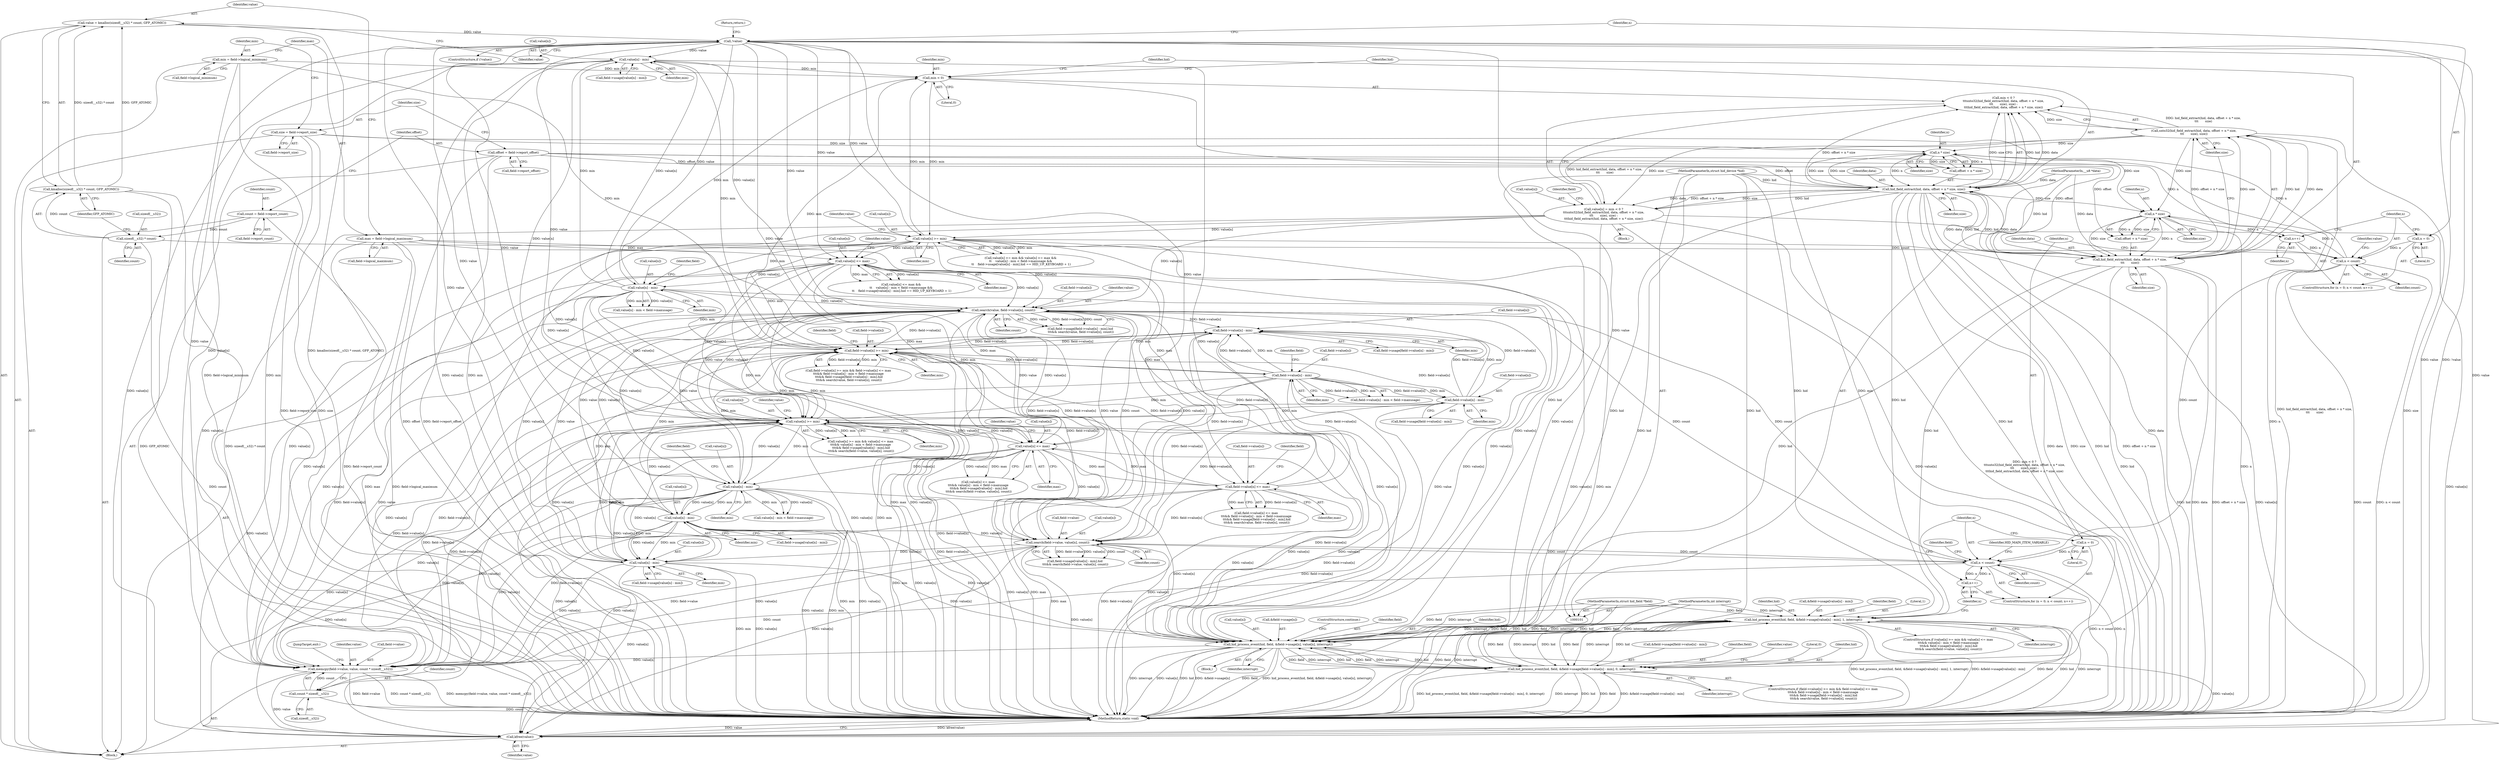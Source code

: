 digraph "0_linux_50220dead1650609206efe91f0cc116132d59b3f@API" {
"1000392" [label="(Call,memcpy(field->value, value, count * sizeof(__s32)))"];
"1000325" [label="(Call,field->value[n] - min)"];
"1000285" [label="(Call,field->value[n] - min)"];
"1000276" [label="(Call,field->value[n] <= max)"];
"1000268" [label="(Call,field->value[n] >= min)"];
"1000309" [label="(Call,search(value, field->value[n], count))"];
"1000342" [label="(Call,value[n] <= max)"];
"1000148" [label="(Call,!value)"];
"1000139" [label="(Call,value = kmalloc(sizeof(__s32) * count, GFP_ATOMIC))"];
"1000141" [label="(Call,kmalloc(sizeof(__s32) * count, GFP_ATOMIC))"];
"1000142" [label="(Call,sizeof(__s32) * count)"];
"1000109" [label="(Call,count = field->report_count)"];
"1000336" [label="(Call,value[n] >= min)"];
"1000363" [label="(Call,value[n] - min)"];
"1000349" [label="(Call,value[n] - min)"];
"1000225" [label="(Call,value[n] - min)"];
"1000211" [label="(Call,value[n] - min)"];
"1000204" [label="(Call,value[n] <= max)"];
"1000198" [label="(Call,value[n] >= min)"];
"1000161" [label="(Call,value[n] = min < 0 ?\n\t\t\tsnto32(hid_field_extract(hid, data, offset + n * size,\n\t\t\t       size), size) :\n\t\t\thid_field_extract(hid, data, offset + n * size, size))"];
"1000169" [label="(Call,snto32(hid_field_extract(hid, data, offset + n * size,\n\t\t\t       size), size))"];
"1000170" [label="(Call,hid_field_extract(hid, data, offset + n * size,\n\t\t\t       size))"];
"1000180" [label="(Call,hid_field_extract(hid, data, offset + n * size, size))"];
"1000102" [label="(MethodParameterIn,struct hid_device *hid)"];
"1000104" [label="(MethodParameterIn,__u8 *data)"];
"1000115" [label="(Call,offset = field->report_offset)"];
"1000185" [label="(Call,n * size)"];
"1000155" [label="(Call,n < count)"];
"1000158" [label="(Call,n++)"];
"1000175" [label="(Call,n * size)"];
"1000121" [label="(Call,size = field->report_size)"];
"1000152" [label="(Call,n = 0)"];
"1000166" [label="(Call,min < 0)"];
"1000127" [label="(Call,min = field->logical_minimum)"];
"1000133" [label="(Call,max = field->logical_maximum)"];
"1000369" [label="(Call,search(field->value, value[n], count))"];
"1000301" [label="(Call,field->value[n] - min)"];
"1000239" [label="(Call,n < count)"];
"1000236" [label="(Call,n = 0)"];
"1000242" [label="(Call,n++)"];
"1000252" [label="(Call,hid_process_event(hid, field, &field->usage[n], value[n], interrupt))"];
"1000377" [label="(Call,hid_process_event(hid, field, &field->usage[value[n] - min], 1, interrupt))"];
"1000317" [label="(Call,hid_process_event(hid, field, &field->usage[field->value[n] - min], 0, interrupt))"];
"1000103" [label="(MethodParameterIn,struct hid_field *field)"];
"1000105" [label="(MethodParameterIn,int interrupt)"];
"1000385" [label="(Call,value[n] - min)"];
"1000397" [label="(Call,count * sizeof(__s32))"];
"1000402" [label="(Call,kfree(value))"];
"1000204" [label="(Call,value[n] <= max)"];
"1000104" [label="(MethodParameterIn,__u8 *data)"];
"1000110" [label="(Identifier,count)"];
"1000340" [label="(Identifier,min)"];
"1000276" [label="(Call,field->value[n] <= max)"];
"1000225" [label="(Call,value[n] - min)"];
"1000172" [label="(Identifier,data)"];
"1000178" [label="(Identifier,size)"];
"1000103" [label="(MethodParameterIn,struct hid_field *field)"];
"1000268" [label="(Call,field->value[n] >= min)"];
"1000180" [label="(Call,hid_field_extract(hid, data, offset + n * size, size))"];
"1000251" [label="(Block,)"];
"1000105" [label="(MethodParameterIn,int interrupt)"];
"1000162" [label="(Call,value[n])"];
"1000351" [label="(Identifier,value)"];
"1000116" [label="(Identifier,offset)"];
"1000194" [label="(Identifier,field)"];
"1000175" [label="(Call,n * size)"];
"1000198" [label="(Call,value[n] >= min)"];
"1000215" [label="(Identifier,min)"];
"1000122" [label="(Identifier,size)"];
"1000176" [label="(Identifier,n)"];
"1000242" [label="(Call,n++)"];
"1000334" [label="(ControlStructure,if (value[n] >= min && value[n] <= max\n\t\t\t&& value[n] - min < field->maxusage\n \t\t\t&& field->usage[value[n] - min].hid\n \t\t\t&& search(field->value, value[n], count)))"];
"1000378" [label="(Identifier,hid)"];
"1000150" [label="(Return,return;)"];
"1000397" [label="(Call,count * sizeof(__s32))"];
"1000212" [label="(Call,value[n])"];
"1000253" [label="(Identifier,hid)"];
"1000188" [label="(Identifier,size)"];
"1000355" [label="(Identifier,field)"];
"1000181" [label="(Identifier,hid)"];
"1000403" [label="(Identifier,value)"];
"1000311" [label="(Call,field->value[n])"];
"1000321" [label="(Call,field->usage[field->value[n] - min])"];
"1000226" [label="(Call,value[n])"];
"1000275" [label="(Call,field->value[n] <= max\n\t\t\t&& field->value[n] - min < field->maxusage\n \t\t\t&& field->usage[field->value[n] - min].hid\n \t\t\t&& search(value, field->value[n], count))"];
"1000285" [label="(Call,field->value[n] - min)"];
"1000377" [label="(Call,hid_process_event(hid, field, &field->usage[value[n] - min], 1, interrupt))"];
"1000154" [label="(Literal,0)"];
"1000182" [label="(Identifier,data)"];
"1000320" [label="(Call,&field->usage[field->value[n] - min])"];
"1000152" [label="(Call,n = 0)"];
"1000243" [label="(Identifier,n)"];
"1000316" [label="(Identifier,count)"];
"1000367" [label="(Identifier,min)"];
"1000165" [label="(Call,min < 0 ?\n\t\t\tsnto32(hid_field_extract(hid, data, offset + n * size,\n\t\t\t       size), size) :\n\t\t\thid_field_extract(hid, data, offset + n * size, size))"];
"1000240" [label="(Identifier,n)"];
"1000309" [label="(Call,search(value, field->value[n], count))"];
"1000331" [label="(Identifier,min)"];
"1000247" [label="(Identifier,HID_MAIN_ITEM_VARIABLE)"];
"1000279" [label="(Identifier,field)"];
"1000121" [label="(Call,size = field->report_size)"];
"1000342" [label="(Call,value[n] <= max)"];
"1000151" [label="(ControlStructure,for (n = 0; n < count; n++))"];
"1000148" [label="(Call,!value)"];
"1000147" [label="(ControlStructure,if (!value))"];
"1000239" [label="(Call,n < count)"];
"1000319" [label="(Identifier,field)"];
"1000326" [label="(Call,field->value[n])"];
"1000145" [label="(Identifier,count)"];
"1000106" [label="(Block,)"];
"1000359" [label="(Call,field->usage[value[n] - min])"];
"1000177" [label="(Identifier,size)"];
"1000146" [label="(Identifier,GFP_ATOMIC)"];
"1000115" [label="(Call,offset = field->report_offset)"];
"1000401" [label="(JumpTarget,exit:)"];
"1000168" [label="(Literal,0)"];
"1000357" [label="(Call,field->usage[value[n] - min].hid\n \t\t\t&& search(field->value, value[n], count))"];
"1000161" [label="(Call,value[n] = min < 0 ?\n\t\t\tsnto32(hid_field_extract(hid, data, offset + n * size,\n\t\t\t       size), size) :\n\t\t\thid_field_extract(hid, data, offset + n * size, size))"];
"1000286" [label="(Call,field->value[n])"];
"1000156" [label="(Identifier,n)"];
"1000111" [label="(Call,field->report_count)"];
"1000133" [label="(Call,max = field->logical_maximum)"];
"1000269" [label="(Call,field->value[n])"];
"1000149" [label="(Identifier,value)"];
"1000370" [label="(Call,field->value)"];
"1000139" [label="(Call,value = kmalloc(sizeof(__s32) * count, GFP_ATOMIC))"];
"1000267" [label="(Call,field->value[n] >= min && field->value[n] <= max\n\t\t\t&& field->value[n] - min < field->maxusage\n \t\t\t&& field->usage[field->value[n] - min].hid\n \t\t\t&& search(value, field->value[n], count))"];
"1000338" [label="(Identifier,value)"];
"1000163" [label="(Identifier,value)"];
"1000392" [label="(Call,memcpy(field->value, value, count * sizeof(__s32)))"];
"1000155" [label="(Call,n < count)"];
"1000203" [label="(Call,value[n] <= max &&\n\t\t    value[n] - min < field->maxusage &&\n \t\t    field->usage[value[n] - min].hid == HID_UP_KEYBOARD + 1)"];
"1000350" [label="(Call,value[n])"];
"1000297" [label="(Call,field->usage[field->value[n] - min])"];
"1000396" [label="(Identifier,value)"];
"1000295" [label="(Call,field->usage[field->value[n] - min].hid\n \t\t\t&& search(value, field->value[n], count))"];
"1000332" [label="(Literal,0)"];
"1000333" [label="(Identifier,interrupt)"];
"1000206" [label="(Identifier,value)"];
"1000318" [label="(Identifier,hid)"];
"1000153" [label="(Identifier,n)"];
"1000236" [label="(Call,n = 0)"];
"1000277" [label="(Call,field->value[n])"];
"1000187" [label="(Identifier,size)"];
"1000343" [label="(Call,value[n])"];
"1000282" [label="(Identifier,max)"];
"1000158" [label="(Call,n++)"];
"1000363" [label="(Call,value[n] - min)"];
"1000335" [label="(Call,value[n] >= min && value[n] <= max\n\t\t\t&& value[n] - min < field->maxusage\n \t\t\t&& field->usage[value[n] - min].hid\n \t\t\t&& search(field->value, value[n], count))"];
"1000274" [label="(Identifier,min)"];
"1000380" [label="(Call,&field->usage[value[n] - min])"];
"1000221" [label="(Call,field->usage[value[n] - min])"];
"1000140" [label="(Identifier,value)"];
"1000171" [label="(Identifier,hid)"];
"1000266" [label="(ControlStructure,if (field->value[n] >= min && field->value[n] <= max\n\t\t\t&& field->value[n] - min < field->maxusage\n \t\t\t&& field->usage[field->value[n] - min].hid\n \t\t\t&& search(value, field->value[n], count)))"];
"1000235" [label="(ControlStructure,for (n = 0; n < count; n++))"];
"1000325" [label="(Call,field->value[n] - min)"];
"1000129" [label="(Call,field->logical_minimum)"];
"1000238" [label="(Literal,0)"];
"1000135" [label="(Call,field->logical_maximum)"];
"1000376" [label="(Identifier,count)"];
"1000261" [label="(Call,value[n])"];
"1000353" [label="(Identifier,min)"];
"1000197" [label="(Call,value[n] >= min && value[n] <= max &&\n\t\t    value[n] - min < field->maxusage &&\n \t\t    field->usage[value[n] - min].hid == HID_UP_KEYBOARD + 1)"];
"1000307" [label="(Identifier,min)"];
"1000369" [label="(Call,search(field->value, value[n], count))"];
"1000264" [label="(Identifier,interrupt)"];
"1000117" [label="(Call,field->report_offset)"];
"1000229" [label="(Identifier,min)"];
"1000166" [label="(Call,min < 0)"];
"1000398" [label="(Identifier,count)"];
"1000348" [label="(Call,value[n] - min < field->maxusage)"];
"1000341" [label="(Call,value[n] <= max\n\t\t\t&& value[n] - min < field->maxusage\n \t\t\t&& field->usage[value[n] - min].hid\n \t\t\t&& search(field->value, value[n], count))"];
"1000143" [label="(Call,sizeof(__s32))"];
"1000170" [label="(Call,hid_field_extract(hid, data, offset + n * size,\n\t\t\t       size))"];
"1000293" [label="(Identifier,field)"];
"1000186" [label="(Identifier,n)"];
"1000128" [label="(Identifier,min)"];
"1000389" [label="(Identifier,min)"];
"1000379" [label="(Identifier,field)"];
"1000160" [label="(Block,)"];
"1000301" [label="(Call,field->value[n] - min)"];
"1000241" [label="(Identifier,count)"];
"1000346" [label="(Identifier,max)"];
"1000208" [label="(Identifier,max)"];
"1000381" [label="(Call,field->usage[value[n] - min])"];
"1000349" [label="(Call,value[n] - min)"];
"1000185" [label="(Call,n * size)"];
"1000157" [label="(Identifier,count)"];
"1000211" [label="(Call,value[n] - min)"];
"1000179" [label="(Identifier,size)"];
"1000394" [label="(Identifier,field)"];
"1000393" [label="(Call,field->value)"];
"1000288" [label="(Identifier,field)"];
"1000183" [label="(Call,offset + n * size)"];
"1000317" [label="(Call,hid_process_event(hid, field, &field->usage[field->value[n] - min], 0, interrupt))"];
"1000373" [label="(Call,value[n])"];
"1000255" [label="(Call,&field->usage[n])"];
"1000336" [label="(Call,value[n] >= min)"];
"1000402" [label="(Call,kfree(value))"];
"1000291" [label="(Identifier,min)"];
"1000399" [label="(Call,sizeof(__s32))"];
"1000310" [label="(Identifier,value)"];
"1000265" [label="(ControlStructure,continue;)"];
"1000202" [label="(Identifier,min)"];
"1000169" [label="(Call,snto32(hid_field_extract(hid, data, offset + n * size,\n\t\t\t       size), size))"];
"1000199" [label="(Call,value[n])"];
"1000404" [label="(MethodReturn,static void)"];
"1000205" [label="(Call,value[n])"];
"1000386" [label="(Call,value[n])"];
"1000284" [label="(Call,field->value[n] - min < field->maxusage)"];
"1000102" [label="(MethodParameterIn,struct hid_device *hid)"];
"1000391" [label="(Identifier,interrupt)"];
"1000390" [label="(Literal,1)"];
"1000337" [label="(Call,value[n])"];
"1000210" [label="(Call,value[n] - min < field->maxusage)"];
"1000237" [label="(Identifier,n)"];
"1000142" [label="(Call,sizeof(__s32) * count)"];
"1000159" [label="(Identifier,n)"];
"1000344" [label="(Identifier,value)"];
"1000127" [label="(Call,min = field->logical_minimum)"];
"1000109" [label="(Call,count = field->report_count)"];
"1000252" [label="(Call,hid_process_event(hid, field, &field->usage[n], value[n], interrupt))"];
"1000217" [label="(Identifier,field)"];
"1000213" [label="(Identifier,value)"];
"1000123" [label="(Call,field->report_size)"];
"1000141" [label="(Call,kmalloc(sizeof(__s32) * count, GFP_ATOMIC))"];
"1000302" [label="(Call,field->value[n])"];
"1000254" [label="(Identifier,field)"];
"1000385" [label="(Call,value[n] - min)"];
"1000173" [label="(Call,offset + n * size)"];
"1000167" [label="(Identifier,min)"];
"1000364" [label="(Call,value[n])"];
"1000134" [label="(Identifier,max)"];
"1000392" -> "1000106"  [label="AST: "];
"1000392" -> "1000397"  [label="CFG: "];
"1000393" -> "1000392"  [label="AST: "];
"1000396" -> "1000392"  [label="AST: "];
"1000397" -> "1000392"  [label="AST: "];
"1000401" -> "1000392"  [label="CFG: "];
"1000392" -> "1000404"  [label="DDG: count * sizeof(__s32)"];
"1000392" -> "1000404"  [label="DDG: memcpy(field->value, value, count * sizeof(__s32))"];
"1000392" -> "1000404"  [label="DDG: field->value"];
"1000325" -> "1000392"  [label="DDG: field->value[n]"];
"1000285" -> "1000392"  [label="DDG: field->value[n]"];
"1000369" -> "1000392"  [label="DDG: field->value"];
"1000369" -> "1000392"  [label="DDG: value[n]"];
"1000309" -> "1000392"  [label="DDG: field->value[n]"];
"1000309" -> "1000392"  [label="DDG: value"];
"1000268" -> "1000392"  [label="DDG: field->value[n]"];
"1000301" -> "1000392"  [label="DDG: field->value[n]"];
"1000276" -> "1000392"  [label="DDG: field->value[n]"];
"1000342" -> "1000392"  [label="DDG: value[n]"];
"1000363" -> "1000392"  [label="DDG: value[n]"];
"1000225" -> "1000392"  [label="DDG: value[n]"];
"1000349" -> "1000392"  [label="DDG: value[n]"];
"1000211" -> "1000392"  [label="DDG: value[n]"];
"1000198" -> "1000392"  [label="DDG: value[n]"];
"1000204" -> "1000392"  [label="DDG: value[n]"];
"1000161" -> "1000392"  [label="DDG: value[n]"];
"1000336" -> "1000392"  [label="DDG: value[n]"];
"1000148" -> "1000392"  [label="DDG: value"];
"1000252" -> "1000392"  [label="DDG: value[n]"];
"1000385" -> "1000392"  [label="DDG: value[n]"];
"1000397" -> "1000392"  [label="DDG: count"];
"1000392" -> "1000402"  [label="DDG: value"];
"1000325" -> "1000321"  [label="AST: "];
"1000325" -> "1000331"  [label="CFG: "];
"1000326" -> "1000325"  [label="AST: "];
"1000331" -> "1000325"  [label="AST: "];
"1000321" -> "1000325"  [label="CFG: "];
"1000325" -> "1000404"  [label="DDG: field->value[n]"];
"1000325" -> "1000268"  [label="DDG: field->value[n]"];
"1000285" -> "1000325"  [label="DDG: field->value[n]"];
"1000285" -> "1000325"  [label="DDG: min"];
"1000309" -> "1000325"  [label="DDG: field->value[n]"];
"1000268" -> "1000325"  [label="DDG: field->value[n]"];
"1000268" -> "1000325"  [label="DDG: min"];
"1000301" -> "1000325"  [label="DDG: field->value[n]"];
"1000301" -> "1000325"  [label="DDG: min"];
"1000276" -> "1000325"  [label="DDG: field->value[n]"];
"1000325" -> "1000336"  [label="DDG: min"];
"1000325" -> "1000369"  [label="DDG: field->value[n]"];
"1000285" -> "1000284"  [label="AST: "];
"1000285" -> "1000291"  [label="CFG: "];
"1000286" -> "1000285"  [label="AST: "];
"1000291" -> "1000285"  [label="AST: "];
"1000293" -> "1000285"  [label="CFG: "];
"1000285" -> "1000404"  [label="DDG: field->value[n]"];
"1000285" -> "1000268"  [label="DDG: field->value[n]"];
"1000285" -> "1000284"  [label="DDG: field->value[n]"];
"1000285" -> "1000284"  [label="DDG: min"];
"1000276" -> "1000285"  [label="DDG: field->value[n]"];
"1000268" -> "1000285"  [label="DDG: min"];
"1000285" -> "1000301"  [label="DDG: field->value[n]"];
"1000285" -> "1000301"  [label="DDG: min"];
"1000285" -> "1000336"  [label="DDG: min"];
"1000285" -> "1000369"  [label="DDG: field->value[n]"];
"1000276" -> "1000275"  [label="AST: "];
"1000276" -> "1000282"  [label="CFG: "];
"1000277" -> "1000276"  [label="AST: "];
"1000282" -> "1000276"  [label="AST: "];
"1000288" -> "1000276"  [label="CFG: "];
"1000275" -> "1000276"  [label="CFG: "];
"1000276" -> "1000404"  [label="DDG: max"];
"1000276" -> "1000404"  [label="DDG: field->value[n]"];
"1000276" -> "1000268"  [label="DDG: field->value[n]"];
"1000276" -> "1000275"  [label="DDG: field->value[n]"];
"1000276" -> "1000275"  [label="DDG: max"];
"1000268" -> "1000276"  [label="DDG: field->value[n]"];
"1000133" -> "1000276"  [label="DDG: max"];
"1000204" -> "1000276"  [label="DDG: max"];
"1000342" -> "1000276"  [label="DDG: max"];
"1000276" -> "1000342"  [label="DDG: max"];
"1000276" -> "1000369"  [label="DDG: field->value[n]"];
"1000268" -> "1000267"  [label="AST: "];
"1000268" -> "1000274"  [label="CFG: "];
"1000269" -> "1000268"  [label="AST: "];
"1000274" -> "1000268"  [label="AST: "];
"1000279" -> "1000268"  [label="CFG: "];
"1000267" -> "1000268"  [label="CFG: "];
"1000268" -> "1000404"  [label="DDG: field->value[n]"];
"1000268" -> "1000267"  [label="DDG: field->value[n]"];
"1000268" -> "1000267"  [label="DDG: min"];
"1000309" -> "1000268"  [label="DDG: field->value[n]"];
"1000301" -> "1000268"  [label="DDG: field->value[n]"];
"1000385" -> "1000268"  [label="DDG: min"];
"1000349" -> "1000268"  [label="DDG: min"];
"1000363" -> "1000268"  [label="DDG: min"];
"1000336" -> "1000268"  [label="DDG: min"];
"1000211" -> "1000268"  [label="DDG: min"];
"1000127" -> "1000268"  [label="DDG: min"];
"1000198" -> "1000268"  [label="DDG: min"];
"1000225" -> "1000268"  [label="DDG: min"];
"1000166" -> "1000268"  [label="DDG: min"];
"1000268" -> "1000336"  [label="DDG: min"];
"1000268" -> "1000369"  [label="DDG: field->value[n]"];
"1000309" -> "1000295"  [label="AST: "];
"1000309" -> "1000316"  [label="CFG: "];
"1000310" -> "1000309"  [label="AST: "];
"1000311" -> "1000309"  [label="AST: "];
"1000316" -> "1000309"  [label="AST: "];
"1000295" -> "1000309"  [label="CFG: "];
"1000309" -> "1000404"  [label="DDG: field->value[n]"];
"1000309" -> "1000239"  [label="DDG: count"];
"1000309" -> "1000252"  [label="DDG: value"];
"1000309" -> "1000295"  [label="DDG: value"];
"1000309" -> "1000295"  [label="DDG: field->value[n]"];
"1000309" -> "1000295"  [label="DDG: count"];
"1000342" -> "1000309"  [label="DDG: value[n]"];
"1000363" -> "1000309"  [label="DDG: value[n]"];
"1000225" -> "1000309"  [label="DDG: value[n]"];
"1000349" -> "1000309"  [label="DDG: value[n]"];
"1000211" -> "1000309"  [label="DDG: value[n]"];
"1000198" -> "1000309"  [label="DDG: value[n]"];
"1000204" -> "1000309"  [label="DDG: value[n]"];
"1000161" -> "1000309"  [label="DDG: value[n]"];
"1000336" -> "1000309"  [label="DDG: value[n]"];
"1000369" -> "1000309"  [label="DDG: value[n]"];
"1000148" -> "1000309"  [label="DDG: value"];
"1000252" -> "1000309"  [label="DDG: value[n]"];
"1000385" -> "1000309"  [label="DDG: value[n]"];
"1000301" -> "1000309"  [label="DDG: field->value[n]"];
"1000239" -> "1000309"  [label="DDG: count"];
"1000309" -> "1000336"  [label="DDG: value"];
"1000309" -> "1000342"  [label="DDG: value"];
"1000309" -> "1000349"  [label="DDG: value"];
"1000309" -> "1000363"  [label="DDG: value"];
"1000309" -> "1000369"  [label="DDG: field->value[n]"];
"1000309" -> "1000369"  [label="DDG: value"];
"1000309" -> "1000369"  [label="DDG: count"];
"1000309" -> "1000385"  [label="DDG: value"];
"1000342" -> "1000341"  [label="AST: "];
"1000342" -> "1000346"  [label="CFG: "];
"1000343" -> "1000342"  [label="AST: "];
"1000346" -> "1000342"  [label="AST: "];
"1000351" -> "1000342"  [label="CFG: "];
"1000341" -> "1000342"  [label="CFG: "];
"1000342" -> "1000404"  [label="DDG: value[n]"];
"1000342" -> "1000404"  [label="DDG: max"];
"1000342" -> "1000252"  [label="DDG: value[n]"];
"1000342" -> "1000336"  [label="DDG: value[n]"];
"1000342" -> "1000341"  [label="DDG: value[n]"];
"1000342" -> "1000341"  [label="DDG: max"];
"1000148" -> "1000342"  [label="DDG: value"];
"1000336" -> "1000342"  [label="DDG: value[n]"];
"1000133" -> "1000342"  [label="DDG: max"];
"1000204" -> "1000342"  [label="DDG: max"];
"1000342" -> "1000349"  [label="DDG: value[n]"];
"1000342" -> "1000385"  [label="DDG: value[n]"];
"1000342" -> "1000402"  [label="DDG: value[n]"];
"1000148" -> "1000147"  [label="AST: "];
"1000148" -> "1000149"  [label="CFG: "];
"1000149" -> "1000148"  [label="AST: "];
"1000150" -> "1000148"  [label="CFG: "];
"1000153" -> "1000148"  [label="CFG: "];
"1000148" -> "1000404"  [label="DDG: value"];
"1000148" -> "1000404"  [label="DDG: !value"];
"1000139" -> "1000148"  [label="DDG: value"];
"1000148" -> "1000198"  [label="DDG: value"];
"1000148" -> "1000204"  [label="DDG: value"];
"1000148" -> "1000211"  [label="DDG: value"];
"1000148" -> "1000225"  [label="DDG: value"];
"1000148" -> "1000252"  [label="DDG: value"];
"1000148" -> "1000336"  [label="DDG: value"];
"1000148" -> "1000349"  [label="DDG: value"];
"1000148" -> "1000363"  [label="DDG: value"];
"1000148" -> "1000369"  [label="DDG: value"];
"1000148" -> "1000385"  [label="DDG: value"];
"1000148" -> "1000402"  [label="DDG: value"];
"1000139" -> "1000106"  [label="AST: "];
"1000139" -> "1000141"  [label="CFG: "];
"1000140" -> "1000139"  [label="AST: "];
"1000141" -> "1000139"  [label="AST: "];
"1000149" -> "1000139"  [label="CFG: "];
"1000139" -> "1000404"  [label="DDG: kmalloc(sizeof(__s32) * count, GFP_ATOMIC)"];
"1000141" -> "1000139"  [label="DDG: sizeof(__s32) * count"];
"1000141" -> "1000139"  [label="DDG: GFP_ATOMIC"];
"1000141" -> "1000146"  [label="CFG: "];
"1000142" -> "1000141"  [label="AST: "];
"1000146" -> "1000141"  [label="AST: "];
"1000141" -> "1000404"  [label="DDG: sizeof(__s32) * count"];
"1000141" -> "1000404"  [label="DDG: GFP_ATOMIC"];
"1000142" -> "1000141"  [label="DDG: count"];
"1000142" -> "1000145"  [label="CFG: "];
"1000143" -> "1000142"  [label="AST: "];
"1000145" -> "1000142"  [label="AST: "];
"1000146" -> "1000142"  [label="CFG: "];
"1000142" -> "1000404"  [label="DDG: count"];
"1000109" -> "1000142"  [label="DDG: count"];
"1000142" -> "1000155"  [label="DDG: count"];
"1000109" -> "1000106"  [label="AST: "];
"1000109" -> "1000111"  [label="CFG: "];
"1000110" -> "1000109"  [label="AST: "];
"1000111" -> "1000109"  [label="AST: "];
"1000116" -> "1000109"  [label="CFG: "];
"1000109" -> "1000404"  [label="DDG: field->report_count"];
"1000336" -> "1000335"  [label="AST: "];
"1000336" -> "1000340"  [label="CFG: "];
"1000337" -> "1000336"  [label="AST: "];
"1000340" -> "1000336"  [label="AST: "];
"1000344" -> "1000336"  [label="CFG: "];
"1000335" -> "1000336"  [label="CFG: "];
"1000336" -> "1000404"  [label="DDG: min"];
"1000336" -> "1000404"  [label="DDG: value[n]"];
"1000336" -> "1000252"  [label="DDG: value[n]"];
"1000336" -> "1000335"  [label="DDG: value[n]"];
"1000336" -> "1000335"  [label="DDG: min"];
"1000363" -> "1000336"  [label="DDG: value[n]"];
"1000225" -> "1000336"  [label="DDG: value[n]"];
"1000349" -> "1000336"  [label="DDG: value[n]"];
"1000211" -> "1000336"  [label="DDG: value[n]"];
"1000198" -> "1000336"  [label="DDG: value[n]"];
"1000204" -> "1000336"  [label="DDG: value[n]"];
"1000161" -> "1000336"  [label="DDG: value[n]"];
"1000369" -> "1000336"  [label="DDG: value[n]"];
"1000252" -> "1000336"  [label="DDG: value[n]"];
"1000385" -> "1000336"  [label="DDG: value[n]"];
"1000301" -> "1000336"  [label="DDG: min"];
"1000336" -> "1000349"  [label="DDG: min"];
"1000336" -> "1000385"  [label="DDG: value[n]"];
"1000336" -> "1000385"  [label="DDG: min"];
"1000336" -> "1000402"  [label="DDG: value[n]"];
"1000363" -> "1000359"  [label="AST: "];
"1000363" -> "1000367"  [label="CFG: "];
"1000364" -> "1000363"  [label="AST: "];
"1000367" -> "1000363"  [label="AST: "];
"1000359" -> "1000363"  [label="CFG: "];
"1000363" -> "1000404"  [label="DDG: value[n]"];
"1000363" -> "1000404"  [label="DDG: min"];
"1000363" -> "1000252"  [label="DDG: value[n]"];
"1000349" -> "1000363"  [label="DDG: value[n]"];
"1000349" -> "1000363"  [label="DDG: min"];
"1000363" -> "1000369"  [label="DDG: value[n]"];
"1000363" -> "1000385"  [label="DDG: value[n]"];
"1000363" -> "1000385"  [label="DDG: min"];
"1000363" -> "1000402"  [label="DDG: value[n]"];
"1000349" -> "1000348"  [label="AST: "];
"1000349" -> "1000353"  [label="CFG: "];
"1000350" -> "1000349"  [label="AST: "];
"1000353" -> "1000349"  [label="AST: "];
"1000355" -> "1000349"  [label="CFG: "];
"1000349" -> "1000404"  [label="DDG: min"];
"1000349" -> "1000404"  [label="DDG: value[n]"];
"1000349" -> "1000252"  [label="DDG: value[n]"];
"1000349" -> "1000348"  [label="DDG: value[n]"];
"1000349" -> "1000348"  [label="DDG: min"];
"1000349" -> "1000385"  [label="DDG: value[n]"];
"1000349" -> "1000385"  [label="DDG: min"];
"1000349" -> "1000402"  [label="DDG: value[n]"];
"1000225" -> "1000221"  [label="AST: "];
"1000225" -> "1000229"  [label="CFG: "];
"1000226" -> "1000225"  [label="AST: "];
"1000229" -> "1000225"  [label="AST: "];
"1000221" -> "1000225"  [label="CFG: "];
"1000225" -> "1000404"  [label="DDG: value[n]"];
"1000225" -> "1000404"  [label="DDG: min"];
"1000225" -> "1000166"  [label="DDG: min"];
"1000211" -> "1000225"  [label="DDG: value[n]"];
"1000211" -> "1000225"  [label="DDG: min"];
"1000225" -> "1000252"  [label="DDG: value[n]"];
"1000225" -> "1000402"  [label="DDG: value[n]"];
"1000211" -> "1000210"  [label="AST: "];
"1000211" -> "1000215"  [label="CFG: "];
"1000212" -> "1000211"  [label="AST: "];
"1000215" -> "1000211"  [label="AST: "];
"1000217" -> "1000211"  [label="CFG: "];
"1000211" -> "1000404"  [label="DDG: value[n]"];
"1000211" -> "1000404"  [label="DDG: min"];
"1000211" -> "1000166"  [label="DDG: min"];
"1000211" -> "1000210"  [label="DDG: value[n]"];
"1000211" -> "1000210"  [label="DDG: min"];
"1000204" -> "1000211"  [label="DDG: value[n]"];
"1000198" -> "1000211"  [label="DDG: min"];
"1000211" -> "1000252"  [label="DDG: value[n]"];
"1000211" -> "1000402"  [label="DDG: value[n]"];
"1000204" -> "1000203"  [label="AST: "];
"1000204" -> "1000208"  [label="CFG: "];
"1000205" -> "1000204"  [label="AST: "];
"1000208" -> "1000204"  [label="AST: "];
"1000213" -> "1000204"  [label="CFG: "];
"1000203" -> "1000204"  [label="CFG: "];
"1000204" -> "1000404"  [label="DDG: max"];
"1000204" -> "1000404"  [label="DDG: value[n]"];
"1000204" -> "1000203"  [label="DDG: value[n]"];
"1000204" -> "1000203"  [label="DDG: max"];
"1000198" -> "1000204"  [label="DDG: value[n]"];
"1000133" -> "1000204"  [label="DDG: max"];
"1000204" -> "1000252"  [label="DDG: value[n]"];
"1000204" -> "1000402"  [label="DDG: value[n]"];
"1000198" -> "1000197"  [label="AST: "];
"1000198" -> "1000202"  [label="CFG: "];
"1000199" -> "1000198"  [label="AST: "];
"1000202" -> "1000198"  [label="AST: "];
"1000206" -> "1000198"  [label="CFG: "];
"1000197" -> "1000198"  [label="CFG: "];
"1000198" -> "1000404"  [label="DDG: value[n]"];
"1000198" -> "1000404"  [label="DDG: min"];
"1000198" -> "1000166"  [label="DDG: min"];
"1000198" -> "1000197"  [label="DDG: value[n]"];
"1000198" -> "1000197"  [label="DDG: min"];
"1000161" -> "1000198"  [label="DDG: value[n]"];
"1000166" -> "1000198"  [label="DDG: min"];
"1000198" -> "1000252"  [label="DDG: value[n]"];
"1000198" -> "1000402"  [label="DDG: value[n]"];
"1000161" -> "1000160"  [label="AST: "];
"1000161" -> "1000165"  [label="CFG: "];
"1000162" -> "1000161"  [label="AST: "];
"1000165" -> "1000161"  [label="AST: "];
"1000194" -> "1000161"  [label="CFG: "];
"1000161" -> "1000404"  [label="DDG: value[n]"];
"1000161" -> "1000404"  [label="DDG: min < 0 ?\n\t\t\tsnto32(hid_field_extract(hid, data, offset + n * size,\n\t\t\t       size), size) :\n\t\t\thid_field_extract(hid, data, offset + n * size, size)"];
"1000169" -> "1000161"  [label="DDG: hid_field_extract(hid, data, offset + n * size,\n\t\t\t       size)"];
"1000169" -> "1000161"  [label="DDG: size"];
"1000180" -> "1000161"  [label="DDG: hid"];
"1000180" -> "1000161"  [label="DDG: data"];
"1000180" -> "1000161"  [label="DDG: offset + n * size"];
"1000180" -> "1000161"  [label="DDG: size"];
"1000161" -> "1000252"  [label="DDG: value[n]"];
"1000161" -> "1000402"  [label="DDG: value[n]"];
"1000169" -> "1000165"  [label="AST: "];
"1000169" -> "1000179"  [label="CFG: "];
"1000170" -> "1000169"  [label="AST: "];
"1000179" -> "1000169"  [label="AST: "];
"1000165" -> "1000169"  [label="CFG: "];
"1000169" -> "1000404"  [label="DDG: size"];
"1000169" -> "1000404"  [label="DDG: hid_field_extract(hid, data, offset + n * size,\n\t\t\t       size)"];
"1000169" -> "1000165"  [label="DDG: hid_field_extract(hid, data, offset + n * size,\n\t\t\t       size)"];
"1000169" -> "1000165"  [label="DDG: size"];
"1000170" -> "1000169"  [label="DDG: hid"];
"1000170" -> "1000169"  [label="DDG: data"];
"1000170" -> "1000169"  [label="DDG: offset + n * size"];
"1000170" -> "1000169"  [label="DDG: size"];
"1000169" -> "1000175"  [label="DDG: size"];
"1000169" -> "1000185"  [label="DDG: size"];
"1000170" -> "1000178"  [label="CFG: "];
"1000171" -> "1000170"  [label="AST: "];
"1000172" -> "1000170"  [label="AST: "];
"1000173" -> "1000170"  [label="AST: "];
"1000178" -> "1000170"  [label="AST: "];
"1000179" -> "1000170"  [label="CFG: "];
"1000170" -> "1000404"  [label="DDG: data"];
"1000170" -> "1000404"  [label="DDG: offset + n * size"];
"1000170" -> "1000404"  [label="DDG: hid"];
"1000180" -> "1000170"  [label="DDG: hid"];
"1000180" -> "1000170"  [label="DDG: data"];
"1000102" -> "1000170"  [label="DDG: hid"];
"1000104" -> "1000170"  [label="DDG: data"];
"1000115" -> "1000170"  [label="DDG: offset"];
"1000175" -> "1000170"  [label="DDG: n"];
"1000175" -> "1000170"  [label="DDG: size"];
"1000170" -> "1000180"  [label="DDG: hid"];
"1000170" -> "1000180"  [label="DDG: data"];
"1000170" -> "1000252"  [label="DDG: hid"];
"1000170" -> "1000317"  [label="DDG: hid"];
"1000170" -> "1000377"  [label="DDG: hid"];
"1000180" -> "1000165"  [label="AST: "];
"1000180" -> "1000188"  [label="CFG: "];
"1000181" -> "1000180"  [label="AST: "];
"1000182" -> "1000180"  [label="AST: "];
"1000183" -> "1000180"  [label="AST: "];
"1000188" -> "1000180"  [label="AST: "];
"1000165" -> "1000180"  [label="CFG: "];
"1000180" -> "1000404"  [label="DDG: data"];
"1000180" -> "1000404"  [label="DDG: size"];
"1000180" -> "1000404"  [label="DDG: hid"];
"1000180" -> "1000404"  [label="DDG: offset + n * size"];
"1000180" -> "1000175"  [label="DDG: size"];
"1000180" -> "1000165"  [label="DDG: hid"];
"1000180" -> "1000165"  [label="DDG: data"];
"1000180" -> "1000165"  [label="DDG: offset + n * size"];
"1000180" -> "1000165"  [label="DDG: size"];
"1000102" -> "1000180"  [label="DDG: hid"];
"1000104" -> "1000180"  [label="DDG: data"];
"1000115" -> "1000180"  [label="DDG: offset"];
"1000185" -> "1000180"  [label="DDG: n"];
"1000185" -> "1000180"  [label="DDG: size"];
"1000180" -> "1000185"  [label="DDG: size"];
"1000180" -> "1000252"  [label="DDG: hid"];
"1000180" -> "1000317"  [label="DDG: hid"];
"1000180" -> "1000377"  [label="DDG: hid"];
"1000102" -> "1000101"  [label="AST: "];
"1000102" -> "1000404"  [label="DDG: hid"];
"1000102" -> "1000252"  [label="DDG: hid"];
"1000102" -> "1000317"  [label="DDG: hid"];
"1000102" -> "1000377"  [label="DDG: hid"];
"1000104" -> "1000101"  [label="AST: "];
"1000104" -> "1000404"  [label="DDG: data"];
"1000115" -> "1000106"  [label="AST: "];
"1000115" -> "1000117"  [label="CFG: "];
"1000116" -> "1000115"  [label="AST: "];
"1000117" -> "1000115"  [label="AST: "];
"1000122" -> "1000115"  [label="CFG: "];
"1000115" -> "1000404"  [label="DDG: field->report_offset"];
"1000115" -> "1000404"  [label="DDG: offset"];
"1000115" -> "1000173"  [label="DDG: offset"];
"1000115" -> "1000183"  [label="DDG: offset"];
"1000185" -> "1000183"  [label="AST: "];
"1000185" -> "1000187"  [label="CFG: "];
"1000186" -> "1000185"  [label="AST: "];
"1000187" -> "1000185"  [label="AST: "];
"1000183" -> "1000185"  [label="CFG: "];
"1000185" -> "1000404"  [label="DDG: n"];
"1000185" -> "1000158"  [label="DDG: n"];
"1000185" -> "1000183"  [label="DDG: n"];
"1000185" -> "1000183"  [label="DDG: size"];
"1000155" -> "1000185"  [label="DDG: n"];
"1000121" -> "1000185"  [label="DDG: size"];
"1000155" -> "1000151"  [label="AST: "];
"1000155" -> "1000157"  [label="CFG: "];
"1000156" -> "1000155"  [label="AST: "];
"1000157" -> "1000155"  [label="AST: "];
"1000163" -> "1000155"  [label="CFG: "];
"1000237" -> "1000155"  [label="CFG: "];
"1000155" -> "1000404"  [label="DDG: count"];
"1000155" -> "1000404"  [label="DDG: n < count"];
"1000158" -> "1000155"  [label="DDG: n"];
"1000152" -> "1000155"  [label="DDG: n"];
"1000155" -> "1000175"  [label="DDG: n"];
"1000155" -> "1000239"  [label="DDG: count"];
"1000158" -> "1000151"  [label="AST: "];
"1000158" -> "1000159"  [label="CFG: "];
"1000159" -> "1000158"  [label="AST: "];
"1000156" -> "1000158"  [label="CFG: "];
"1000175" -> "1000158"  [label="DDG: n"];
"1000175" -> "1000173"  [label="AST: "];
"1000175" -> "1000177"  [label="CFG: "];
"1000176" -> "1000175"  [label="AST: "];
"1000177" -> "1000175"  [label="AST: "];
"1000173" -> "1000175"  [label="CFG: "];
"1000175" -> "1000404"  [label="DDG: n"];
"1000175" -> "1000173"  [label="DDG: n"];
"1000175" -> "1000173"  [label="DDG: size"];
"1000121" -> "1000175"  [label="DDG: size"];
"1000121" -> "1000106"  [label="AST: "];
"1000121" -> "1000123"  [label="CFG: "];
"1000122" -> "1000121"  [label="AST: "];
"1000123" -> "1000121"  [label="AST: "];
"1000128" -> "1000121"  [label="CFG: "];
"1000121" -> "1000404"  [label="DDG: field->report_size"];
"1000121" -> "1000404"  [label="DDG: size"];
"1000152" -> "1000151"  [label="AST: "];
"1000152" -> "1000154"  [label="CFG: "];
"1000153" -> "1000152"  [label="AST: "];
"1000154" -> "1000152"  [label="AST: "];
"1000156" -> "1000152"  [label="CFG: "];
"1000166" -> "1000165"  [label="AST: "];
"1000166" -> "1000168"  [label="CFG: "];
"1000167" -> "1000166"  [label="AST: "];
"1000168" -> "1000166"  [label="AST: "];
"1000171" -> "1000166"  [label="CFG: "];
"1000181" -> "1000166"  [label="CFG: "];
"1000166" -> "1000404"  [label="DDG: min"];
"1000127" -> "1000166"  [label="DDG: min"];
"1000127" -> "1000106"  [label="AST: "];
"1000127" -> "1000129"  [label="CFG: "];
"1000128" -> "1000127"  [label="AST: "];
"1000129" -> "1000127"  [label="AST: "];
"1000134" -> "1000127"  [label="CFG: "];
"1000127" -> "1000404"  [label="DDG: field->logical_minimum"];
"1000127" -> "1000404"  [label="DDG: min"];
"1000133" -> "1000106"  [label="AST: "];
"1000133" -> "1000135"  [label="CFG: "];
"1000134" -> "1000133"  [label="AST: "];
"1000135" -> "1000133"  [label="AST: "];
"1000140" -> "1000133"  [label="CFG: "];
"1000133" -> "1000404"  [label="DDG: max"];
"1000133" -> "1000404"  [label="DDG: field->logical_maximum"];
"1000369" -> "1000357"  [label="AST: "];
"1000369" -> "1000376"  [label="CFG: "];
"1000370" -> "1000369"  [label="AST: "];
"1000373" -> "1000369"  [label="AST: "];
"1000376" -> "1000369"  [label="AST: "];
"1000357" -> "1000369"  [label="CFG: "];
"1000369" -> "1000404"  [label="DDG: value[n]"];
"1000369" -> "1000239"  [label="DDG: count"];
"1000369" -> "1000252"  [label="DDG: value[n]"];
"1000369" -> "1000357"  [label="DDG: field->value"];
"1000369" -> "1000357"  [label="DDG: value[n]"];
"1000369" -> "1000357"  [label="DDG: count"];
"1000301" -> "1000369"  [label="DDG: field->value[n]"];
"1000239" -> "1000369"  [label="DDG: count"];
"1000369" -> "1000385"  [label="DDG: value[n]"];
"1000369" -> "1000402"  [label="DDG: value[n]"];
"1000301" -> "1000297"  [label="AST: "];
"1000301" -> "1000307"  [label="CFG: "];
"1000302" -> "1000301"  [label="AST: "];
"1000307" -> "1000301"  [label="AST: "];
"1000297" -> "1000301"  [label="CFG: "];
"1000301" -> "1000404"  [label="DDG: field->value[n]"];
"1000239" -> "1000235"  [label="AST: "];
"1000239" -> "1000241"  [label="CFG: "];
"1000240" -> "1000239"  [label="AST: "];
"1000241" -> "1000239"  [label="AST: "];
"1000247" -> "1000239"  [label="CFG: "];
"1000394" -> "1000239"  [label="CFG: "];
"1000239" -> "1000404"  [label="DDG: n < count"];
"1000239" -> "1000404"  [label="DDG: n"];
"1000236" -> "1000239"  [label="DDG: n"];
"1000242" -> "1000239"  [label="DDG: n"];
"1000239" -> "1000242"  [label="DDG: n"];
"1000239" -> "1000397"  [label="DDG: count"];
"1000236" -> "1000235"  [label="AST: "];
"1000236" -> "1000238"  [label="CFG: "];
"1000237" -> "1000236"  [label="AST: "];
"1000238" -> "1000236"  [label="AST: "];
"1000240" -> "1000236"  [label="CFG: "];
"1000242" -> "1000235"  [label="AST: "];
"1000242" -> "1000243"  [label="CFG: "];
"1000243" -> "1000242"  [label="AST: "];
"1000240" -> "1000242"  [label="CFG: "];
"1000252" -> "1000251"  [label="AST: "];
"1000252" -> "1000264"  [label="CFG: "];
"1000253" -> "1000252"  [label="AST: "];
"1000254" -> "1000252"  [label="AST: "];
"1000255" -> "1000252"  [label="AST: "];
"1000261" -> "1000252"  [label="AST: "];
"1000264" -> "1000252"  [label="AST: "];
"1000265" -> "1000252"  [label="CFG: "];
"1000252" -> "1000404"  [label="DDG: hid"];
"1000252" -> "1000404"  [label="DDG: &field->usage[n]"];
"1000252" -> "1000404"  [label="DDG: field"];
"1000252" -> "1000404"  [label="DDG: hid_process_event(hid, field, &field->usage[n], value[n], interrupt)"];
"1000252" -> "1000404"  [label="DDG: interrupt"];
"1000252" -> "1000404"  [label="DDG: value[n]"];
"1000377" -> "1000252"  [label="DDG: hid"];
"1000377" -> "1000252"  [label="DDG: field"];
"1000377" -> "1000252"  [label="DDG: interrupt"];
"1000317" -> "1000252"  [label="DDG: hid"];
"1000317" -> "1000252"  [label="DDG: field"];
"1000317" -> "1000252"  [label="DDG: interrupt"];
"1000103" -> "1000252"  [label="DDG: field"];
"1000385" -> "1000252"  [label="DDG: value[n]"];
"1000105" -> "1000252"  [label="DDG: interrupt"];
"1000252" -> "1000317"  [label="DDG: hid"];
"1000252" -> "1000317"  [label="DDG: field"];
"1000252" -> "1000317"  [label="DDG: interrupt"];
"1000252" -> "1000377"  [label="DDG: hid"];
"1000252" -> "1000377"  [label="DDG: field"];
"1000252" -> "1000377"  [label="DDG: interrupt"];
"1000252" -> "1000402"  [label="DDG: value[n]"];
"1000377" -> "1000334"  [label="AST: "];
"1000377" -> "1000391"  [label="CFG: "];
"1000378" -> "1000377"  [label="AST: "];
"1000379" -> "1000377"  [label="AST: "];
"1000380" -> "1000377"  [label="AST: "];
"1000390" -> "1000377"  [label="AST: "];
"1000391" -> "1000377"  [label="AST: "];
"1000243" -> "1000377"  [label="CFG: "];
"1000377" -> "1000404"  [label="DDG: hid_process_event(hid, field, &field->usage[value[n] - min], 1, interrupt)"];
"1000377" -> "1000404"  [label="DDG: &field->usage[value[n] - min]"];
"1000377" -> "1000404"  [label="DDG: field"];
"1000377" -> "1000404"  [label="DDG: hid"];
"1000377" -> "1000404"  [label="DDG: interrupt"];
"1000377" -> "1000317"  [label="DDG: hid"];
"1000377" -> "1000317"  [label="DDG: field"];
"1000377" -> "1000317"  [label="DDG: interrupt"];
"1000317" -> "1000377"  [label="DDG: hid"];
"1000317" -> "1000377"  [label="DDG: field"];
"1000317" -> "1000377"  [label="DDG: interrupt"];
"1000103" -> "1000377"  [label="DDG: field"];
"1000105" -> "1000377"  [label="DDG: interrupt"];
"1000317" -> "1000266"  [label="AST: "];
"1000317" -> "1000333"  [label="CFG: "];
"1000318" -> "1000317"  [label="AST: "];
"1000319" -> "1000317"  [label="AST: "];
"1000320" -> "1000317"  [label="AST: "];
"1000332" -> "1000317"  [label="AST: "];
"1000333" -> "1000317"  [label="AST: "];
"1000338" -> "1000317"  [label="CFG: "];
"1000317" -> "1000404"  [label="DDG: interrupt"];
"1000317" -> "1000404"  [label="DDG: hid"];
"1000317" -> "1000404"  [label="DDG: field"];
"1000317" -> "1000404"  [label="DDG: &field->usage[field->value[n] - min]"];
"1000317" -> "1000404"  [label="DDG: hid_process_event(hid, field, &field->usage[field->value[n] - min], 0, interrupt)"];
"1000103" -> "1000317"  [label="DDG: field"];
"1000105" -> "1000317"  [label="DDG: interrupt"];
"1000103" -> "1000101"  [label="AST: "];
"1000103" -> "1000404"  [label="DDG: field"];
"1000105" -> "1000101"  [label="AST: "];
"1000105" -> "1000404"  [label="DDG: interrupt"];
"1000385" -> "1000381"  [label="AST: "];
"1000385" -> "1000389"  [label="CFG: "];
"1000386" -> "1000385"  [label="AST: "];
"1000389" -> "1000385"  [label="AST: "];
"1000381" -> "1000385"  [label="CFG: "];
"1000385" -> "1000404"  [label="DDG: min"];
"1000385" -> "1000404"  [label="DDG: value[n]"];
"1000385" -> "1000402"  [label="DDG: value[n]"];
"1000397" -> "1000399"  [label="CFG: "];
"1000398" -> "1000397"  [label="AST: "];
"1000399" -> "1000397"  [label="AST: "];
"1000397" -> "1000404"  [label="DDG: count"];
"1000402" -> "1000106"  [label="AST: "];
"1000402" -> "1000403"  [label="CFG: "];
"1000403" -> "1000402"  [label="AST: "];
"1000404" -> "1000402"  [label="CFG: "];
"1000402" -> "1000404"  [label="DDG: kfree(value)"];
"1000402" -> "1000404"  [label="DDG: value"];
}
